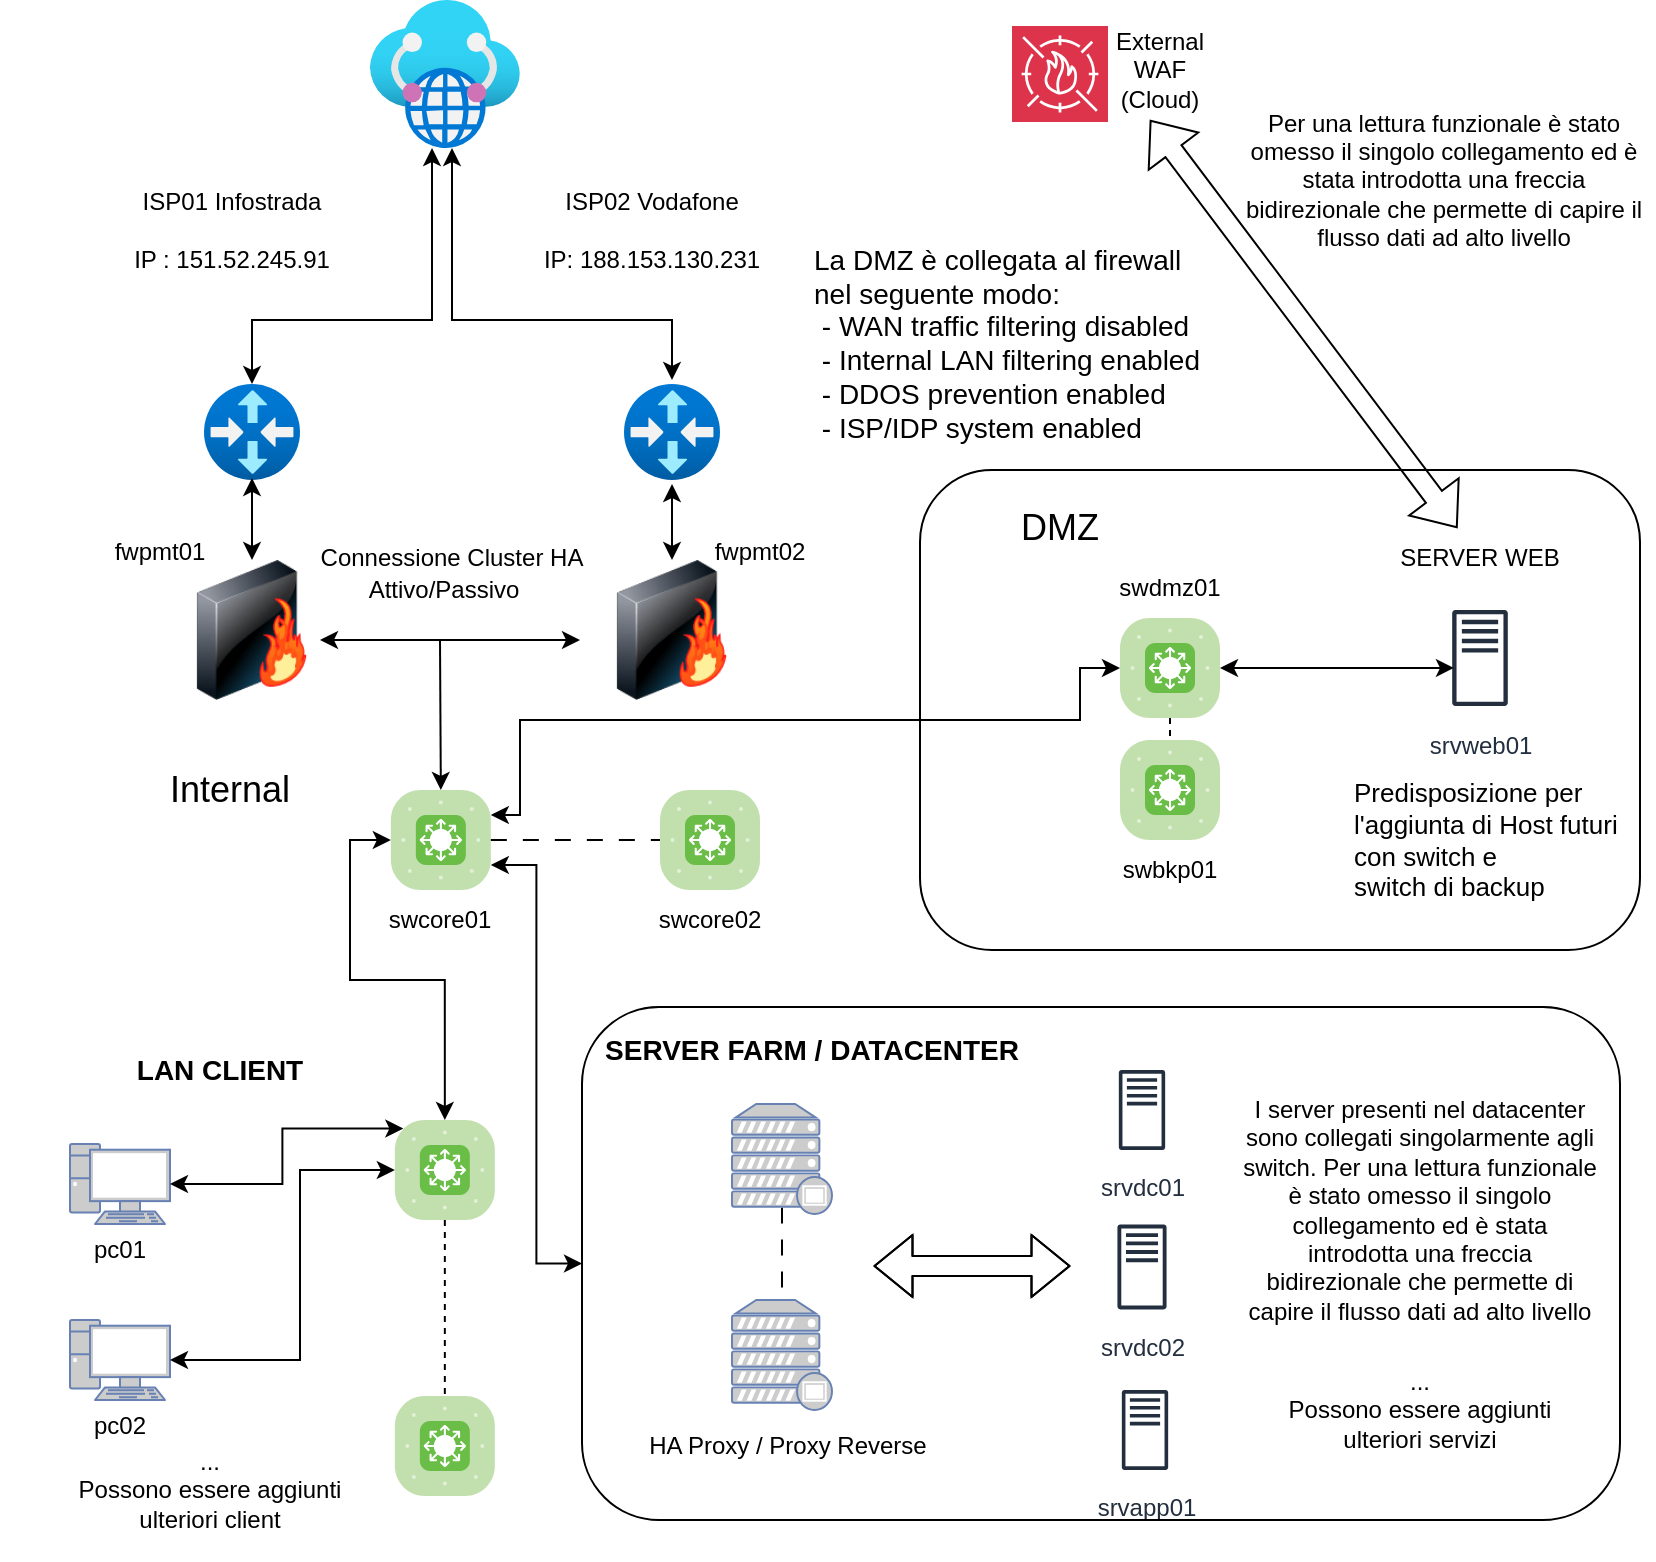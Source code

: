 <mxfile version="24.0.7" type="device">
  <diagram name="Page-1" id="9NGKwQWVEBdeIsrZnu_j">
    <mxGraphModel dx="1155" dy="626" grid="1" gridSize="10" guides="1" tooltips="1" connect="1" arrows="1" fold="1" page="1" pageScale="1" pageWidth="827" pageHeight="1169" math="0" shadow="0">
      <root>
        <mxCell id="0" />
        <mxCell id="1" parent="0" />
        <mxCell id="j_n_mVPMYlsdd1NLLN_--1" value="" style="image;html=1;image=img/lib/clip_art/networking/Firewall-page1_128x128.png" parent="1" vertex="1">
          <mxGeometry x="306" y="290" width="60" height="70" as="geometry" />
        </mxCell>
        <mxCell id="j_n_mVPMYlsdd1NLLN_--9" value="" style="image;html=1;image=img/lib/clip_art/networking/Firewall-page1_128x128.png" parent="1" vertex="1">
          <mxGeometry x="96" y="290" width="60" height="70" as="geometry" />
        </mxCell>
        <mxCell id="j_n_mVPMYlsdd1NLLN_--17" style="edgeStyle=orthogonalEdgeStyle;rounded=0;orthogonalLoop=1;jettySize=auto;html=1;startArrow=classic;startFill=1;" parent="1" source="j_n_mVPMYlsdd1NLLN_--14" target="j_n_mVPMYlsdd1NLLN_--25" edge="1">
          <mxGeometry relative="1" as="geometry">
            <mxPoint x="126" y="200" as="targetPoint" />
            <Array as="points">
              <mxPoint x="216" y="170" />
              <mxPoint x="126" y="170" />
            </Array>
          </mxGeometry>
        </mxCell>
        <mxCell id="j_n_mVPMYlsdd1NLLN_--18" style="edgeStyle=orthogonalEdgeStyle;rounded=0;orthogonalLoop=1;jettySize=auto;html=1;startArrow=classic;startFill=1;" parent="1" source="j_n_mVPMYlsdd1NLLN_--14" edge="1">
          <mxGeometry relative="1" as="geometry">
            <mxPoint x="336" y="200" as="targetPoint" />
            <Array as="points">
              <mxPoint x="226" y="170" />
              <mxPoint x="336" y="170" />
            </Array>
          </mxGeometry>
        </mxCell>
        <mxCell id="j_n_mVPMYlsdd1NLLN_--14" value="" style="image;aspect=fixed;html=1;points=[];align=center;fontSize=12;image=img/lib/azure2/networking/Virtual_WANs.svg;" parent="1" vertex="1">
          <mxGeometry x="184.84" y="10" width="75.16" height="74" as="geometry" />
        </mxCell>
        <mxCell id="j_n_mVPMYlsdd1NLLN_--20" value="ISP01 Infostrada&lt;br&gt;&lt;br&gt;IP : 151.52.245.91" style="text;html=1;align=center;verticalAlign=middle;whiteSpace=wrap;rounded=0;" parent="1" vertex="1">
          <mxGeometry x="46" y="110" width="140" height="30" as="geometry" />
        </mxCell>
        <mxCell id="j_n_mVPMYlsdd1NLLN_--21" value="ISP02 Vodafone&lt;br&gt;&lt;br&gt;IP: 188.153.130.231" style="text;html=1;align=center;verticalAlign=middle;whiteSpace=wrap;rounded=0;" parent="1" vertex="1">
          <mxGeometry x="256" y="110" width="140" height="30" as="geometry" />
        </mxCell>
        <mxCell id="j_n_mVPMYlsdd1NLLN_--22" value="Connessione Cluster HA" style="text;html=1;align=center;verticalAlign=middle;whiteSpace=wrap;rounded=0;" parent="1" vertex="1">
          <mxGeometry x="156" y="269" width="140" height="40" as="geometry" />
        </mxCell>
        <mxCell id="j_n_mVPMYlsdd1NLLN_--23" value="fwpmt02" style="text;html=1;align=center;verticalAlign=middle;whiteSpace=wrap;rounded=0;" parent="1" vertex="1">
          <mxGeometry x="330" y="271" width="100" height="30" as="geometry" />
        </mxCell>
        <mxCell id="j_n_mVPMYlsdd1NLLN_--24" value="fwpmt01" style="text;html=1;align=center;verticalAlign=middle;whiteSpace=wrap;rounded=0;" parent="1" vertex="1">
          <mxGeometry x="30" y="271" width="100" height="30" as="geometry" />
        </mxCell>
        <mxCell id="j_n_mVPMYlsdd1NLLN_--25" value="" style="image;aspect=fixed;html=1;points=[];align=center;fontSize=12;image=img/lib/azure2/networking/Virtual_Router.svg;" parent="1" vertex="1">
          <mxGeometry x="102" y="202" width="48" height="48" as="geometry" />
        </mxCell>
        <mxCell id="j_n_mVPMYlsdd1NLLN_--27" value="" style="image;aspect=fixed;html=1;points=[];align=center;fontSize=12;image=img/lib/azure2/networking/Virtual_Router.svg;" parent="1" vertex="1">
          <mxGeometry x="312" y="202" width="48" height="48" as="geometry" />
        </mxCell>
        <mxCell id="j_n_mVPMYlsdd1NLLN_--30" style="edgeStyle=orthogonalEdgeStyle;rounded=0;orthogonalLoop=1;jettySize=auto;html=1;exitX=0.5;exitY=0;exitDx=0;exitDy=0;entryX=0.5;entryY=0.979;entryDx=0;entryDy=0;entryPerimeter=0;startArrow=classic;startFill=1;" parent="1" source="j_n_mVPMYlsdd1NLLN_--9" target="j_n_mVPMYlsdd1NLLN_--25" edge="1">
          <mxGeometry relative="1" as="geometry" />
        </mxCell>
        <mxCell id="j_n_mVPMYlsdd1NLLN_--31" value="Attivo/Passivo" style="text;html=1;align=center;verticalAlign=middle;whiteSpace=wrap;rounded=0;" parent="1" vertex="1">
          <mxGeometry x="192.42" y="290" width="60" height="30" as="geometry" />
        </mxCell>
        <mxCell id="j_n_mVPMYlsdd1NLLN_--40" style="edgeStyle=orthogonalEdgeStyle;rounded=0;orthogonalLoop=1;jettySize=auto;html=1;exitX=0.5;exitY=0;exitDx=0;exitDy=0;entryX=0.5;entryY=1.042;entryDx=0;entryDy=0;entryPerimeter=0;startArrow=classic;startFill=1;" parent="1" source="j_n_mVPMYlsdd1NLLN_--1" target="j_n_mVPMYlsdd1NLLN_--27" edge="1">
          <mxGeometry relative="1" as="geometry" />
        </mxCell>
        <mxCell id="j_n_mVPMYlsdd1NLLN_--44" value="" style="verticalLabelPosition=bottom;sketch=0;html=1;fillColor=#6ABD46;strokeColor=#ffffff;verticalAlign=top;align=center;points=[[0.085,0.085,0],[0.915,0.085,0],[0.915,0.915,0],[0.085,0.915,0],[0.25,0,0],[0.5,0,0],[0.75,0,0],[1,0.25,0],[1,0.5,0],[1,0.75,0],[0.75,1,0],[0.5,1,0],[0.25,1,0],[0,0.75,0],[0,0.5,0],[0,0.25,0]];pointerEvents=1;shape=mxgraph.cisco_safe.compositeIcon;bgIcon=mxgraph.cisco_safe.architecture.generic_appliance;resIcon=mxgraph.cisco_safe.architecture.l3_switch;" parent="1" vertex="1">
          <mxGeometry x="560" y="319" width="50" height="50" as="geometry" />
        </mxCell>
        <mxCell id="j_n_mVPMYlsdd1NLLN_--45" value="" style="verticalLabelPosition=bottom;sketch=0;html=1;fillColor=#6ABD46;strokeColor=#ffffff;verticalAlign=top;align=center;points=[[0.085,0.085,0],[0.915,0.085,0],[0.915,0.915,0],[0.085,0.915,0],[0.25,0,0],[0.5,0,0],[0.75,0,0],[1,0.25,0],[1,0.5,0],[1,0.75,0],[0.75,1,0],[0.5,1,0],[0.25,1,0],[0,0.75,0],[0,0.5,0],[0,0.25,0]];pointerEvents=1;shape=mxgraph.cisco_safe.compositeIcon;bgIcon=mxgraph.cisco_safe.architecture.generic_appliance;resIcon=mxgraph.cisco_safe.architecture.l3_switch;" parent="1" vertex="1">
          <mxGeometry x="560" y="380" width="50" height="50" as="geometry" />
        </mxCell>
        <mxCell id="j_n_mVPMYlsdd1NLLN_--47" style="edgeStyle=orthogonalEdgeStyle;rounded=0;orthogonalLoop=1;jettySize=auto;html=1;exitX=0.5;exitY=1;exitDx=0;exitDy=0;exitPerimeter=0;entryX=0.5;entryY=0;entryDx=0;entryDy=0;entryPerimeter=0;dashed=1;endArrow=none;endFill=0;" parent="1" source="j_n_mVPMYlsdd1NLLN_--44" target="j_n_mVPMYlsdd1NLLN_--45" edge="1">
          <mxGeometry relative="1" as="geometry" />
        </mxCell>
        <mxCell id="j_n_mVPMYlsdd1NLLN_--48" value="swdmz01" style="text;html=1;align=center;verticalAlign=middle;whiteSpace=wrap;rounded=0;" parent="1" vertex="1">
          <mxGeometry x="540" y="289" width="90" height="30" as="geometry" />
        </mxCell>
        <mxCell id="9BsUGNBVDmW_xeGXqac9-77" style="edgeStyle=orthogonalEdgeStyle;rounded=0;orthogonalLoop=1;jettySize=auto;html=1;exitX=0.5;exitY=0.94;exitDx=0;exitDy=0;exitPerimeter=0;dashed=1;dashPattern=8 8;endArrow=none;endFill=0;" parent="1" source="j_n_mVPMYlsdd1NLLN_--74" target="j_n_mVPMYlsdd1NLLN_--75" edge="1">
          <mxGeometry relative="1" as="geometry" />
        </mxCell>
        <mxCell id="j_n_mVPMYlsdd1NLLN_--74" value="" style="fontColor=#0066CC;verticalAlign=top;verticalLabelPosition=bottom;labelPosition=center;align=center;html=1;outlineConnect=0;fillColor=#CCCCCC;strokeColor=#6881B3;gradientColor=none;gradientDirection=north;strokeWidth=2;shape=mxgraph.networks.proxy_server;" parent="1" vertex="1">
          <mxGeometry x="366" y="562" width="50" height="55" as="geometry" />
        </mxCell>
        <mxCell id="j_n_mVPMYlsdd1NLLN_--75" value="" style="fontColor=#0066CC;verticalAlign=top;verticalLabelPosition=bottom;labelPosition=center;align=center;html=1;outlineConnect=0;fillColor=#CCCCCC;strokeColor=#6881B3;gradientColor=none;gradientDirection=north;strokeWidth=2;shape=mxgraph.networks.proxy_server;" parent="1" vertex="1">
          <mxGeometry x="366" y="660" width="50" height="55" as="geometry" />
        </mxCell>
        <mxCell id="j_n_mVPMYlsdd1NLLN_--81" value="HA Proxy / Proxy Reverse" style="text;html=1;align=center;verticalAlign=middle;whiteSpace=wrap;rounded=0;" parent="1" vertex="1">
          <mxGeometry x="322" y="718" width="144" height="30" as="geometry" />
        </mxCell>
        <mxCell id="j_n_mVPMYlsdd1NLLN_--83" style="edgeStyle=orthogonalEdgeStyle;rounded=0;orthogonalLoop=1;jettySize=auto;html=1;exitX=0.5;exitY=1;exitDx=0;exitDy=0;" parent="1" source="j_n_mVPMYlsdd1NLLN_--81" target="j_n_mVPMYlsdd1NLLN_--81" edge="1">
          <mxGeometry relative="1" as="geometry" />
        </mxCell>
        <mxCell id="j_n_mVPMYlsdd1NLLN_--92" value="srvweb01" style="sketch=0;outlineConnect=0;fontColor=#232F3E;gradientColor=none;strokeColor=#232F3E;fillColor=#ffffff;dashed=0;verticalLabelPosition=bottom;verticalAlign=top;align=center;html=1;fontSize=12;fontStyle=0;aspect=fixed;shape=mxgraph.aws4.resourceIcon;resIcon=mxgraph.aws4.traditional_server;" parent="1" vertex="1">
          <mxGeometry x="710" y="309" width="60" height="60" as="geometry" />
        </mxCell>
        <mxCell id="j_n_mVPMYlsdd1NLLN_--139" value="&lt;font style=&quot;font-size: 18px;&quot;&gt;Internal&lt;br&gt;&lt;/font&gt;" style="text;html=1;align=center;verticalAlign=middle;whiteSpace=wrap;rounded=0;" parent="1" vertex="1">
          <mxGeometry x="85" y="390" width="60" height="30" as="geometry" />
        </mxCell>
        <mxCell id="j_n_mVPMYlsdd1NLLN_--142" value="&lt;font style=&quot;font-size: 18px;&quot;&gt;DMZ&lt;/font&gt;" style="text;html=1;align=center;verticalAlign=middle;whiteSpace=wrap;rounded=0;" parent="1" vertex="1">
          <mxGeometry x="500" y="259" width="60" height="30" as="geometry" />
        </mxCell>
        <mxCell id="j_n_mVPMYlsdd1NLLN_--145" value="&lt;font style=&quot;font-size: 14px;&quot;&gt;&lt;b&gt;SERVER FARM / DATACENTER&lt;/b&gt;&lt;/font&gt;" style="text;html=1;align=center;verticalAlign=middle;whiteSpace=wrap;rounded=0;" parent="1" vertex="1">
          <mxGeometry x="296" y="520" width="220" height="30" as="geometry" />
        </mxCell>
        <mxCell id="dzq9hPY2eNaIxWnt6i6_-2" style="edgeStyle=orthogonalEdgeStyle;rounded=0;orthogonalLoop=1;jettySize=auto;html=1;exitX=1;exitY=0.5;exitDx=0;exitDy=0;exitPerimeter=0;entryX=0.283;entryY=0.583;entryDx=0;entryDy=0;entryPerimeter=0;startArrow=classic;startFill=1;" parent="1" source="j_n_mVPMYlsdd1NLLN_--44" target="j_n_mVPMYlsdd1NLLN_--92" edge="1">
          <mxGeometry relative="1" as="geometry" />
        </mxCell>
        <mxCell id="dzq9hPY2eNaIxWnt6i6_-3" value="swbkp01" style="text;html=1;align=center;verticalAlign=middle;whiteSpace=wrap;rounded=0;" parent="1" vertex="1">
          <mxGeometry x="540" y="430" width="90" height="30" as="geometry" />
        </mxCell>
        <mxCell id="dzq9hPY2eNaIxWnt6i6_-9" value="&lt;div style=&quot;font-size: 13px;&quot;&gt;&lt;span style=&quot;text-wrap: nowrap; background-color: initial;&quot;&gt;&lt;font style=&quot;font-size: 13px;&quot;&gt;Predisposizione per&lt;/font&gt;&lt;/span&gt;&lt;/div&gt;&lt;span style=&quot;text-wrap: nowrap; font-size: 13px;&quot;&gt;&lt;font style=&quot;font-size: 13px;&quot;&gt;l&#39;aggiunta di Host futuri &lt;br&gt;con switch e &lt;br&gt;switch di backup&lt;/font&gt;&lt;/span&gt;" style="text;html=1;align=left;verticalAlign=middle;whiteSpace=wrap;rounded=0;" parent="1" vertex="1">
          <mxGeometry x="675" y="390" width="130" height="80" as="geometry" />
        </mxCell>
        <mxCell id="dzq9hPY2eNaIxWnt6i6_-11" value="&lt;font style=&quot;font-size: 14px;&quot;&gt;La DMZ è collegata al firewall nel seguente modo:&lt;br&gt;&amp;nbsp;- WAN traffic filtering disabled&amp;nbsp;&lt;br&gt;&amp;nbsp;- Internal LAN filtering enabled&amp;nbsp;&lt;/font&gt;&lt;div style=&quot;font-size: 14px;&quot;&gt;&lt;font style=&quot;font-size: 14px;&quot;&gt;&amp;nbsp;- DDOS prevention enabled&lt;br&gt;&amp;nbsp;- ISP/IDP system enabled&lt;br&gt;&lt;/font&gt;&lt;br&gt;&lt;/div&gt;" style="text;html=1;align=left;verticalAlign=middle;whiteSpace=wrap;rounded=0;" parent="1" vertex="1">
          <mxGeometry x="405" y="140" width="205" height="100" as="geometry" />
        </mxCell>
        <mxCell id="9BsUGNBVDmW_xeGXqac9-3" value="" style="verticalLabelPosition=bottom;sketch=0;html=1;fillColor=#6ABD46;strokeColor=#ffffff;verticalAlign=top;align=center;points=[[0.085,0.085,0],[0.915,0.085,0],[0.915,0.915,0],[0.085,0.915,0],[0.25,0,0],[0.5,0,0],[0.75,0,0],[1,0.25,0],[1,0.5,0],[1,0.75,0],[0.75,1,0],[0.5,1,0],[0.25,1,0],[0,0.75,0],[0,0.5,0],[0,0.25,0]];pointerEvents=1;shape=mxgraph.cisco_safe.compositeIcon;bgIcon=mxgraph.cisco_safe.architecture.generic_appliance;resIcon=mxgraph.cisco_safe.architecture.l3_switch;" parent="1" vertex="1">
          <mxGeometry x="197.42" y="570" width="50" height="50" as="geometry" />
        </mxCell>
        <mxCell id="9BsUGNBVDmW_xeGXqac9-4" value="" style="verticalLabelPosition=bottom;sketch=0;html=1;fillColor=#6ABD46;strokeColor=#ffffff;verticalAlign=top;align=center;points=[[0.085,0.085,0],[0.915,0.085,0],[0.915,0.915,0],[0.085,0.915,0],[0.25,0,0],[0.5,0,0],[0.75,0,0],[1,0.25,0],[1,0.5,0],[1,0.75,0],[0.75,1,0],[0.5,1,0],[0.25,1,0],[0,0.75,0],[0,0.5,0],[0,0.25,0]];pointerEvents=1;shape=mxgraph.cisco_safe.compositeIcon;bgIcon=mxgraph.cisco_safe.architecture.generic_appliance;resIcon=mxgraph.cisco_safe.architecture.l3_switch;" parent="1" vertex="1">
          <mxGeometry x="197.42" y="708" width="50" height="50" as="geometry" />
        </mxCell>
        <mxCell id="9BsUGNBVDmW_xeGXqac9-5" style="edgeStyle=orthogonalEdgeStyle;rounded=0;orthogonalLoop=1;jettySize=auto;html=1;exitX=0.5;exitY=1;exitDx=0;exitDy=0;exitPerimeter=0;entryX=0.5;entryY=0;entryDx=0;entryDy=0;entryPerimeter=0;dashed=1;endArrow=none;endFill=0;" parent="1" source="9BsUGNBVDmW_xeGXqac9-3" target="9BsUGNBVDmW_xeGXqac9-4" edge="1">
          <mxGeometry relative="1" as="geometry" />
        </mxCell>
        <mxCell id="9BsUGNBVDmW_xeGXqac9-73" style="edgeStyle=orthogonalEdgeStyle;rounded=0;orthogonalLoop=1;jettySize=auto;html=1;exitX=1;exitY=0.75;exitDx=0;exitDy=0;exitPerimeter=0;entryX=0;entryY=0.5;entryDx=0;entryDy=0;startArrow=classic;startFill=1;" parent="1" source="9BsUGNBVDmW_xeGXqac9-7" target="9BsUGNBVDmW_xeGXqac9-71" edge="1">
          <mxGeometry relative="1" as="geometry" />
        </mxCell>
        <mxCell id="9BsUGNBVDmW_xeGXqac9-7" value="" style="verticalLabelPosition=bottom;sketch=0;html=1;fillColor=#6ABD46;strokeColor=#ffffff;verticalAlign=top;align=center;points=[[0.085,0.085,0],[0.915,0.085,0],[0.915,0.915,0],[0.085,0.915,0],[0.25,0,0],[0.5,0,0],[0.75,0,0],[1,0.25,0],[1,0.5,0],[1,0.75,0],[0.75,1,0],[0.5,1,0],[0.25,1,0],[0,0.75,0],[0,0.5,0],[0,0.25,0]];pointerEvents=1;shape=mxgraph.cisco_safe.compositeIcon;bgIcon=mxgraph.cisco_safe.architecture.generic_appliance;resIcon=mxgraph.cisco_safe.architecture.l3_switch;" parent="1" vertex="1">
          <mxGeometry x="195.42" y="405" width="50" height="50" as="geometry" />
        </mxCell>
        <mxCell id="9BsUGNBVDmW_xeGXqac9-8" value="" style="verticalLabelPosition=bottom;sketch=0;html=1;fillColor=#6ABD46;strokeColor=#ffffff;verticalAlign=top;align=center;points=[[0.085,0.085,0],[0.915,0.085,0],[0.915,0.915,0],[0.085,0.915,0],[0.25,0,0],[0.5,0,0],[0.75,0,0],[1,0.25,0],[1,0.5,0],[1,0.75,0],[0.75,1,0],[0.5,1,0],[0.25,1,0],[0,0.75,0],[0,0.5,0],[0,0.25,0]];pointerEvents=1;shape=mxgraph.cisco_safe.compositeIcon;bgIcon=mxgraph.cisco_safe.architecture.generic_appliance;resIcon=mxgraph.cisco_safe.architecture.l3_switch;" parent="1" vertex="1">
          <mxGeometry x="330" y="405" width="50" height="50" as="geometry" />
        </mxCell>
        <mxCell id="9BsUGNBVDmW_xeGXqac9-21" value="" style="rounded=1;whiteSpace=wrap;html=1;fillColor=none;" parent="1" vertex="1">
          <mxGeometry x="460" y="245" width="360" height="240" as="geometry" />
        </mxCell>
        <mxCell id="9BsUGNBVDmW_xeGXqac9-22" value="swcore01" style="text;html=1;align=center;verticalAlign=middle;whiteSpace=wrap;rounded=0;" parent="1" vertex="1">
          <mxGeometry x="190.42" y="455" width="60" height="30" as="geometry" />
        </mxCell>
        <mxCell id="9BsUGNBVDmW_xeGXqac9-23" value="swcore02" style="text;html=1;align=center;verticalAlign=middle;whiteSpace=wrap;rounded=0;" parent="1" vertex="1">
          <mxGeometry x="325" y="455" width="60" height="30" as="geometry" />
        </mxCell>
        <mxCell id="9BsUGNBVDmW_xeGXqac9-24" style="edgeStyle=orthogonalEdgeStyle;rounded=0;orthogonalLoop=1;jettySize=auto;html=1;exitX=1;exitY=0.5;exitDx=0;exitDy=0;exitPerimeter=0;entryX=0;entryY=0.5;entryDx=0;entryDy=0;entryPerimeter=0;endArrow=none;endFill=0;dashed=1;dashPattern=8 8;" parent="1" source="9BsUGNBVDmW_xeGXqac9-7" target="9BsUGNBVDmW_xeGXqac9-8" edge="1">
          <mxGeometry relative="1" as="geometry" />
        </mxCell>
        <mxCell id="9BsUGNBVDmW_xeGXqac9-27" value="" style="fontColor=#0066CC;verticalAlign=top;verticalLabelPosition=bottom;labelPosition=center;align=center;html=1;outlineConnect=0;fillColor=#CCCCCC;strokeColor=#6881B3;gradientColor=none;gradientDirection=north;strokeWidth=2;shape=mxgraph.networks.pc;" parent="1" vertex="1">
          <mxGeometry x="35" y="582" width="50" height="40" as="geometry" />
        </mxCell>
        <mxCell id="9BsUGNBVDmW_xeGXqac9-31" value="pc01" style="text;html=1;align=center;verticalAlign=middle;whiteSpace=wrap;rounded=0;" parent="1" vertex="1">
          <mxGeometry x="30" y="620" width="60" height="30" as="geometry" />
        </mxCell>
        <mxCell id="9BsUGNBVDmW_xeGXqac9-39" value="" style="fontColor=#0066CC;verticalAlign=top;verticalLabelPosition=bottom;labelPosition=center;align=center;html=1;outlineConnect=0;fillColor=#CCCCCC;strokeColor=#6881B3;gradientColor=none;gradientDirection=north;strokeWidth=2;shape=mxgraph.networks.pc;" parent="1" vertex="1">
          <mxGeometry x="35" y="670" width="50" height="40" as="geometry" />
        </mxCell>
        <mxCell id="9BsUGNBVDmW_xeGXqac9-40" value="pc02" style="text;html=1;align=center;verticalAlign=middle;whiteSpace=wrap;rounded=0;" parent="1" vertex="1">
          <mxGeometry x="30" y="708" width="60" height="30" as="geometry" />
        </mxCell>
        <mxCell id="9BsUGNBVDmW_xeGXqac9-46" style="edgeStyle=orthogonalEdgeStyle;rounded=0;orthogonalLoop=1;jettySize=auto;html=1;exitX=1;exitY=0.5;exitDx=0;exitDy=0;exitPerimeter=0;entryX=0;entryY=0.5;entryDx=0;entryDy=0;entryPerimeter=0;startArrow=classic;startFill=1;" parent="1" source="9BsUGNBVDmW_xeGXqac9-39" target="9BsUGNBVDmW_xeGXqac9-3" edge="1">
          <mxGeometry relative="1" as="geometry">
            <Array as="points">
              <mxPoint x="150" y="690" />
              <mxPoint x="150" y="595" />
            </Array>
          </mxGeometry>
        </mxCell>
        <mxCell id="9BsUGNBVDmW_xeGXqac9-47" style="edgeStyle=orthogonalEdgeStyle;rounded=0;orthogonalLoop=1;jettySize=auto;html=1;exitX=1;exitY=0.5;exitDx=0;exitDy=0;exitPerimeter=0;entryX=0.085;entryY=0.085;entryDx=0;entryDy=0;entryPerimeter=0;startArrow=classic;startFill=1;" parent="1" source="9BsUGNBVDmW_xeGXqac9-27" target="9BsUGNBVDmW_xeGXqac9-3" edge="1">
          <mxGeometry relative="1" as="geometry" />
        </mxCell>
        <mxCell id="9BsUGNBVDmW_xeGXqac9-51" style="edgeStyle=orthogonalEdgeStyle;rounded=0;orthogonalLoop=1;jettySize=auto;html=1;exitX=0;exitY=0.5;exitDx=0;exitDy=0;exitPerimeter=0;entryX=1;entryY=0.25;entryDx=0;entryDy=0;entryPerimeter=0;startArrow=classic;startFill=1;" parent="1" source="j_n_mVPMYlsdd1NLLN_--44" target="9BsUGNBVDmW_xeGXqac9-7" edge="1">
          <mxGeometry relative="1" as="geometry">
            <Array as="points">
              <mxPoint x="540" y="344" />
              <mxPoint x="540" y="370" />
              <mxPoint x="260" y="370" />
              <mxPoint x="260" y="418" />
            </Array>
          </mxGeometry>
        </mxCell>
        <mxCell id="9BsUGNBVDmW_xeGXqac9-55" value="" style="endArrow=classic;html=1;rounded=0;startArrow=classic;startFill=1;endFill=1;" parent="1" edge="1">
          <mxGeometry width="50" height="50" relative="1" as="geometry">
            <mxPoint x="160" y="330" as="sourcePoint" />
            <mxPoint x="290" y="330" as="targetPoint" />
            <Array as="points">
              <mxPoint x="220" y="330" />
            </Array>
          </mxGeometry>
        </mxCell>
        <mxCell id="9BsUGNBVDmW_xeGXqac9-56" value="" style="endArrow=none;html=1;rounded=0;endFill=0;startArrow=classic;startFill=1;exitX=0.5;exitY=0;exitDx=0;exitDy=0;exitPerimeter=0;" parent="1" source="9BsUGNBVDmW_xeGXqac9-7" edge="1">
          <mxGeometry width="50" height="50" relative="1" as="geometry">
            <mxPoint x="220" y="440" as="sourcePoint" />
            <mxPoint x="220" y="330" as="targetPoint" />
          </mxGeometry>
        </mxCell>
        <mxCell id="9BsUGNBVDmW_xeGXqac9-57" value="...&lt;br&gt;Possono essere aggiunti ulteriori client" style="text;html=1;align=center;verticalAlign=middle;whiteSpace=wrap;rounded=0;" parent="1" vertex="1">
          <mxGeometry x="35" y="720" width="140" height="70" as="geometry" />
        </mxCell>
        <mxCell id="9BsUGNBVDmW_xeGXqac9-58" value="&lt;font style=&quot;font-size: 14px;&quot;&gt;&lt;b&gt;LAN CLIENT&lt;/b&gt;&lt;/font&gt;" style="text;html=1;align=center;verticalAlign=middle;whiteSpace=wrap;rounded=0;" parent="1" vertex="1">
          <mxGeometry y="530" width="220" height="30" as="geometry" />
        </mxCell>
        <mxCell id="9BsUGNBVDmW_xeGXqac9-60" style="edgeStyle=orthogonalEdgeStyle;rounded=0;orthogonalLoop=1;jettySize=auto;html=1;exitX=0.5;exitY=0;exitDx=0;exitDy=0;exitPerimeter=0;entryX=0;entryY=0.5;entryDx=0;entryDy=0;entryPerimeter=0;startArrow=classic;startFill=1;" parent="1" source="9BsUGNBVDmW_xeGXqac9-3" target="9BsUGNBVDmW_xeGXqac9-7" edge="1">
          <mxGeometry relative="1" as="geometry">
            <Array as="points">
              <mxPoint x="222" y="500" />
              <mxPoint x="175" y="500" />
              <mxPoint x="175" y="430" />
            </Array>
          </mxGeometry>
        </mxCell>
        <mxCell id="9BsUGNBVDmW_xeGXqac9-61" value="SERVER WEB" style="text;html=1;align=center;verticalAlign=middle;whiteSpace=wrap;rounded=0;" parent="1" vertex="1">
          <mxGeometry x="685" y="274" width="110" height="30" as="geometry" />
        </mxCell>
        <mxCell id="9BsUGNBVDmW_xeGXqac9-66" value="srvdc02" style="sketch=0;outlineConnect=0;fontColor=#232F3E;gradientColor=none;strokeColor=#232F3E;fillColor=#ffffff;dashed=0;verticalLabelPosition=bottom;verticalAlign=top;align=center;html=1;fontSize=12;fontStyle=0;aspect=fixed;shape=mxgraph.aws4.resourceIcon;resIcon=mxgraph.aws4.traditional_server;" parent="1" vertex="1">
          <mxGeometry x="544.5" y="617" width="53" height="53" as="geometry" />
        </mxCell>
        <mxCell id="9BsUGNBVDmW_xeGXqac9-67" value="srvdc01" style="sketch=0;outlineConnect=0;fontColor=#232F3E;gradientColor=none;strokeColor=#232F3E;fillColor=#ffffff;dashed=0;verticalLabelPosition=bottom;verticalAlign=top;align=center;html=1;fontSize=12;fontStyle=0;aspect=fixed;shape=mxgraph.aws4.resourceIcon;resIcon=mxgraph.aws4.traditional_server;" parent="1" vertex="1">
          <mxGeometry x="546" y="540" width="50" height="50" as="geometry" />
        </mxCell>
        <mxCell id="9BsUGNBVDmW_xeGXqac9-68" value="srvapp01" style="sketch=0;outlineConnect=0;fontColor=#232F3E;gradientColor=none;strokeColor=#232F3E;fillColor=#ffffff;dashed=0;verticalLabelPosition=bottom;verticalAlign=top;align=center;html=1;fontSize=12;fontStyle=0;aspect=fixed;shape=mxgraph.aws4.resourceIcon;resIcon=mxgraph.aws4.traditional_server;" parent="1" vertex="1">
          <mxGeometry x="547.5" y="700" width="50" height="50" as="geometry" />
        </mxCell>
        <mxCell id="9BsUGNBVDmW_xeGXqac9-70" value="...&lt;br&gt;Possono essere aggiunti ulteriori servizi" style="text;html=1;align=center;verticalAlign=middle;whiteSpace=wrap;rounded=0;" parent="1" vertex="1">
          <mxGeometry x="640" y="680" width="140" height="70" as="geometry" />
        </mxCell>
        <mxCell id="9BsUGNBVDmW_xeGXqac9-71" value="" style="rounded=1;whiteSpace=wrap;html=1;fillColor=none;" parent="1" vertex="1">
          <mxGeometry x="291" y="513.5" width="519" height="256.5" as="geometry" />
        </mxCell>
        <mxCell id="9BsUGNBVDmW_xeGXqac9-74" value="" style="shape=flexArrow;endArrow=classic;startArrow=classic;html=1;rounded=0;" parent="1" edge="1">
          <mxGeometry width="100" height="100" relative="1" as="geometry">
            <mxPoint x="535.25" y="643" as="sourcePoint" />
            <mxPoint x="436.75" y="643" as="targetPoint" />
            <Array as="points">
              <mxPoint x="515.25" y="643" />
            </Array>
          </mxGeometry>
        </mxCell>
        <mxCell id="9BsUGNBVDmW_xeGXqac9-75" value="I server presenti nel datacenter sono collegati singolarmente agli switch. Per una lettura funzionale è stato omesso il singolo collegamento ed è stata introdotta una freccia bidirezionale che permette di capire il flusso dati ad alto livello" style="text;html=1;align=center;verticalAlign=middle;whiteSpace=wrap;rounded=0;" parent="1" vertex="1">
          <mxGeometry x="620" y="550" width="180" height="130" as="geometry" />
        </mxCell>
        <mxCell id="5S-vfSRTjK0Tx47nasXF-1" value="" style="sketch=0;points=[[0,0,0],[0.25,0,0],[0.5,0,0],[0.75,0,0],[1,0,0],[0,1,0],[0.25,1,0],[0.5,1,0],[0.75,1,0],[1,1,0],[0,0.25,0],[0,0.5,0],[0,0.75,0],[1,0.25,0],[1,0.5,0],[1,0.75,0]];outlineConnect=0;fontColor=#232F3E;fillColor=#DD344C;strokeColor=#ffffff;dashed=0;verticalLabelPosition=bottom;verticalAlign=top;align=center;html=1;fontSize=12;fontStyle=0;aspect=fixed;shape=mxgraph.aws4.resourceIcon;resIcon=mxgraph.aws4.waf;" vertex="1" parent="1">
          <mxGeometry x="506" y="23" width="48" height="48" as="geometry" />
        </mxCell>
        <mxCell id="5S-vfSRTjK0Tx47nasXF-2" value="External WAF (Cloud)&lt;div&gt;&lt;br&gt;&lt;/div&gt;" style="text;html=1;align=center;verticalAlign=middle;whiteSpace=wrap;rounded=0;" vertex="1" parent="1">
          <mxGeometry x="550" y="37" width="60" height="30" as="geometry" />
        </mxCell>
        <mxCell id="5S-vfSRTjK0Tx47nasXF-3" value="" style="shape=flexArrow;endArrow=classic;startArrow=classic;html=1;rounded=0;" edge="1" parent="1" target="9BsUGNBVDmW_xeGXqac9-61">
          <mxGeometry width="100" height="100" relative="1" as="geometry">
            <mxPoint x="575" y="70" as="sourcePoint" />
            <mxPoint x="675" y="-30" as="targetPoint" />
          </mxGeometry>
        </mxCell>
        <mxCell id="5S-vfSRTjK0Tx47nasXF-4" value="Per una lettura funzionale è stato omesso il singolo collegamento ed è stata introdotta una freccia bidirezionale che permette di capire il flusso dati ad alto livello" style="text;html=1;align=center;verticalAlign=middle;whiteSpace=wrap;rounded=0;" vertex="1" parent="1">
          <mxGeometry x="617" y="50" width="210" height="100" as="geometry" />
        </mxCell>
      </root>
    </mxGraphModel>
  </diagram>
</mxfile>

